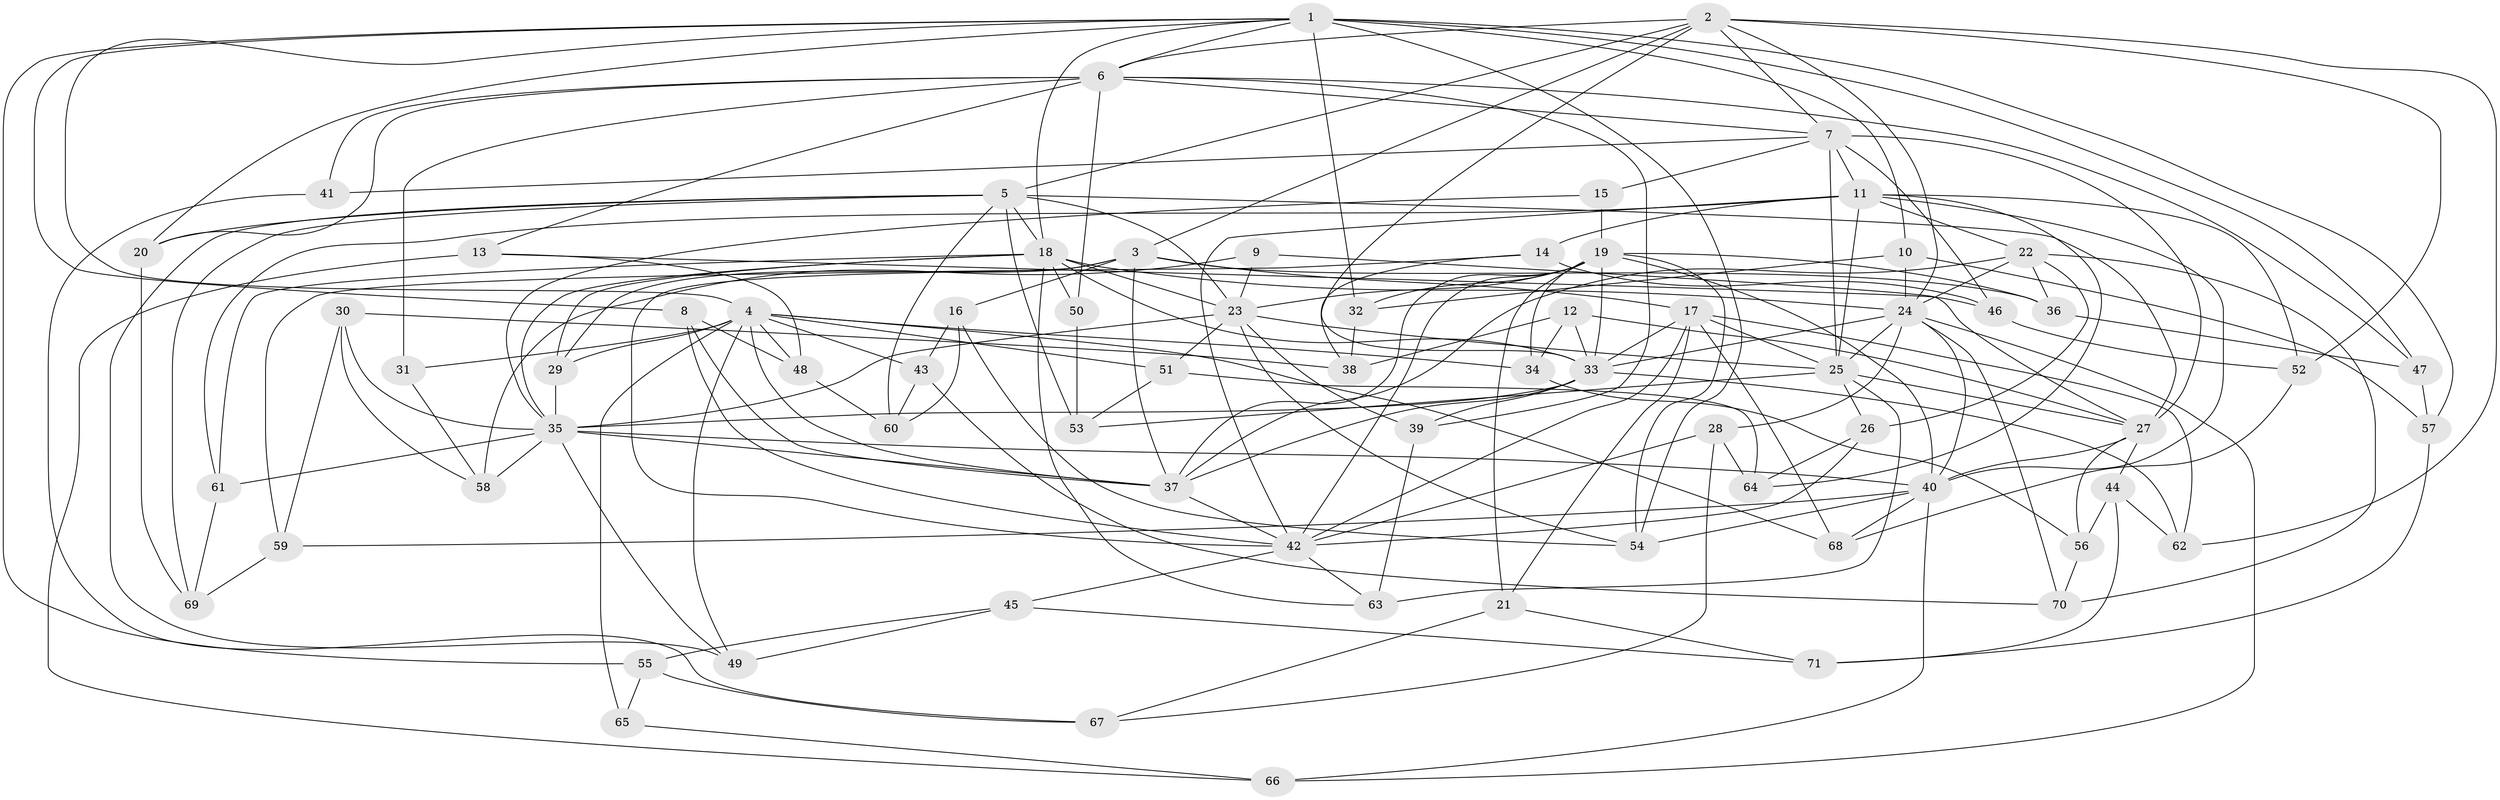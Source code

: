 // original degree distribution, {4: 1.0}
// Generated by graph-tools (version 1.1) at 2025/53/03/04/25 22:53:46]
// undirected, 71 vertices, 193 edges
graph export_dot {
  node [color=gray90,style=filled];
  1;
  2;
  3;
  4;
  5;
  6;
  7;
  8;
  9;
  10;
  11;
  12;
  13;
  14;
  15;
  16;
  17;
  18;
  19;
  20;
  21;
  22;
  23;
  24;
  25;
  26;
  27;
  28;
  29;
  30;
  31;
  32;
  33;
  34;
  35;
  36;
  37;
  38;
  39;
  40;
  41;
  42;
  43;
  44;
  45;
  46;
  47;
  48;
  49;
  50;
  51;
  52;
  53;
  54;
  55;
  56;
  57;
  58;
  59;
  60;
  61;
  62;
  63;
  64;
  65;
  66;
  67;
  68;
  69;
  70;
  71;
  1 -- 4 [weight=1.0];
  1 -- 6 [weight=1.0];
  1 -- 8 [weight=1.0];
  1 -- 10 [weight=1.0];
  1 -- 18 [weight=1.0];
  1 -- 20 [weight=1.0];
  1 -- 32 [weight=1.0];
  1 -- 47 [weight=1.0];
  1 -- 54 [weight=2.0];
  1 -- 55 [weight=1.0];
  1 -- 57 [weight=1.0];
  2 -- 3 [weight=2.0];
  2 -- 5 [weight=1.0];
  2 -- 6 [weight=2.0];
  2 -- 7 [weight=1.0];
  2 -- 24 [weight=1.0];
  2 -- 33 [weight=1.0];
  2 -- 52 [weight=1.0];
  2 -- 62 [weight=1.0];
  3 -- 16 [weight=1.0];
  3 -- 17 [weight=1.0];
  3 -- 29 [weight=1.0];
  3 -- 36 [weight=1.0];
  3 -- 37 [weight=1.0];
  3 -- 42 [weight=1.0];
  4 -- 29 [weight=1.0];
  4 -- 31 [weight=1.0];
  4 -- 34 [weight=1.0];
  4 -- 37 [weight=1.0];
  4 -- 43 [weight=1.0];
  4 -- 48 [weight=1.0];
  4 -- 49 [weight=1.0];
  4 -- 51 [weight=1.0];
  4 -- 65 [weight=2.0];
  4 -- 68 [weight=1.0];
  5 -- 18 [weight=1.0];
  5 -- 20 [weight=1.0];
  5 -- 23 [weight=1.0];
  5 -- 27 [weight=2.0];
  5 -- 49 [weight=1.0];
  5 -- 53 [weight=1.0];
  5 -- 60 [weight=1.0];
  5 -- 69 [weight=1.0];
  6 -- 7 [weight=1.0];
  6 -- 13 [weight=1.0];
  6 -- 20 [weight=1.0];
  6 -- 31 [weight=2.0];
  6 -- 39 [weight=1.0];
  6 -- 41 [weight=1.0];
  6 -- 47 [weight=1.0];
  6 -- 50 [weight=1.0];
  7 -- 11 [weight=1.0];
  7 -- 15 [weight=1.0];
  7 -- 25 [weight=1.0];
  7 -- 27 [weight=2.0];
  7 -- 41 [weight=2.0];
  7 -- 46 [weight=1.0];
  8 -- 37 [weight=1.0];
  8 -- 42 [weight=1.0];
  8 -- 48 [weight=1.0];
  9 -- 23 [weight=2.0];
  9 -- 27 [weight=1.0];
  9 -- 58 [weight=1.0];
  10 -- 24 [weight=1.0];
  10 -- 32 [weight=1.0];
  10 -- 57 [weight=1.0];
  11 -- 14 [weight=1.0];
  11 -- 22 [weight=2.0];
  11 -- 25 [weight=2.0];
  11 -- 40 [weight=2.0];
  11 -- 42 [weight=1.0];
  11 -- 52 [weight=1.0];
  11 -- 61 [weight=1.0];
  11 -- 64 [weight=1.0];
  12 -- 27 [weight=1.0];
  12 -- 33 [weight=1.0];
  12 -- 34 [weight=1.0];
  12 -- 38 [weight=1.0];
  13 -- 46 [weight=1.0];
  13 -- 48 [weight=1.0];
  13 -- 66 [weight=1.0];
  14 -- 38 [weight=1.0];
  14 -- 46 [weight=1.0];
  14 -- 59 [weight=1.0];
  15 -- 19 [weight=2.0];
  15 -- 35 [weight=1.0];
  16 -- 43 [weight=1.0];
  16 -- 54 [weight=1.0];
  16 -- 60 [weight=1.0];
  17 -- 21 [weight=1.0];
  17 -- 25 [weight=1.0];
  17 -- 33 [weight=1.0];
  17 -- 42 [weight=2.0];
  17 -- 62 [weight=1.0];
  17 -- 68 [weight=1.0];
  18 -- 23 [weight=1.0];
  18 -- 24 [weight=2.0];
  18 -- 29 [weight=1.0];
  18 -- 33 [weight=1.0];
  18 -- 35 [weight=1.0];
  18 -- 50 [weight=2.0];
  18 -- 61 [weight=1.0];
  18 -- 63 [weight=1.0];
  19 -- 21 [weight=1.0];
  19 -- 23 [weight=1.0];
  19 -- 32 [weight=1.0];
  19 -- 33 [weight=1.0];
  19 -- 34 [weight=1.0];
  19 -- 36 [weight=1.0];
  19 -- 37 [weight=1.0];
  19 -- 40 [weight=1.0];
  19 -- 42 [weight=1.0];
  19 -- 54 [weight=1.0];
  20 -- 69 [weight=1.0];
  21 -- 67 [weight=1.0];
  21 -- 71 [weight=1.0];
  22 -- 24 [weight=2.0];
  22 -- 26 [weight=1.0];
  22 -- 36 [weight=1.0];
  22 -- 37 [weight=1.0];
  22 -- 70 [weight=1.0];
  23 -- 25 [weight=1.0];
  23 -- 35 [weight=1.0];
  23 -- 39 [weight=1.0];
  23 -- 51 [weight=1.0];
  23 -- 54 [weight=1.0];
  24 -- 25 [weight=1.0];
  24 -- 28 [weight=1.0];
  24 -- 33 [weight=1.0];
  24 -- 40 [weight=1.0];
  24 -- 66 [weight=1.0];
  24 -- 70 [weight=1.0];
  25 -- 26 [weight=1.0];
  25 -- 27 [weight=1.0];
  25 -- 53 [weight=1.0];
  25 -- 63 [weight=1.0];
  26 -- 42 [weight=1.0];
  26 -- 64 [weight=1.0];
  27 -- 40 [weight=1.0];
  27 -- 44 [weight=1.0];
  27 -- 56 [weight=1.0];
  28 -- 42 [weight=1.0];
  28 -- 64 [weight=1.0];
  28 -- 67 [weight=1.0];
  29 -- 35 [weight=1.0];
  30 -- 35 [weight=1.0];
  30 -- 38 [weight=1.0];
  30 -- 58 [weight=1.0];
  30 -- 59 [weight=1.0];
  31 -- 58 [weight=1.0];
  32 -- 38 [weight=1.0];
  33 -- 35 [weight=1.0];
  33 -- 37 [weight=1.0];
  33 -- 39 [weight=1.0];
  33 -- 62 [weight=1.0];
  34 -- 56 [weight=1.0];
  35 -- 37 [weight=2.0];
  35 -- 40 [weight=1.0];
  35 -- 49 [weight=1.0];
  35 -- 58 [weight=1.0];
  35 -- 61 [weight=1.0];
  36 -- 47 [weight=1.0];
  37 -- 42 [weight=2.0];
  39 -- 63 [weight=1.0];
  40 -- 54 [weight=1.0];
  40 -- 59 [weight=1.0];
  40 -- 66 [weight=1.0];
  40 -- 68 [weight=1.0];
  41 -- 67 [weight=1.0];
  42 -- 45 [weight=1.0];
  42 -- 63 [weight=1.0];
  43 -- 60 [weight=1.0];
  43 -- 70 [weight=1.0];
  44 -- 56 [weight=1.0];
  44 -- 62 [weight=1.0];
  44 -- 71 [weight=1.0];
  45 -- 49 [weight=1.0];
  45 -- 55 [weight=1.0];
  45 -- 71 [weight=1.0];
  46 -- 52 [weight=1.0];
  47 -- 57 [weight=1.0];
  48 -- 60 [weight=1.0];
  50 -- 53 [weight=1.0];
  51 -- 53 [weight=1.0];
  51 -- 64 [weight=1.0];
  52 -- 68 [weight=1.0];
  55 -- 65 [weight=1.0];
  55 -- 67 [weight=1.0];
  56 -- 70 [weight=1.0];
  57 -- 71 [weight=1.0];
  59 -- 69 [weight=1.0];
  61 -- 69 [weight=1.0];
  65 -- 66 [weight=1.0];
}
